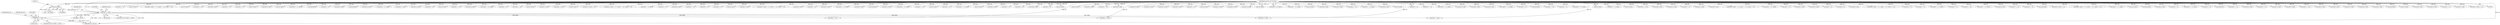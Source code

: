 digraph "0_radare2_f41e941341e44aa86edd4483c4487ec09a074257@array" {
"1001810" [label="(Call,buf[0] == 0x25)"];
"1000167" [label="(Call,buf[0] == 0x00)"];
"1000142" [label="(Call,(int) buf[0])"];
"1000129" [label="(MethodParameterIn,const ut8 *buf)"];
"1001909" [label="(Call,buf[3] << 8)"];
"1000666" [label="(Call,buf[0] == 0x19)"];
"1000498" [label="(Call,(int) buf[1])"];
"1000195" [label="(Call,buf[4] | (buf[5] << 8) | (buf[6] << 16) | (buf[7] << 24))"];
"1000778" [label="(Call,(int) buf[1])"];
"1000600" [label="(Call,buf[4] << 16)"];
"1001306" [label="(Call,buf[4] & 0x0f)"];
"1001258" [label="(Call,buf[3] << 8)"];
"1000438" [label="(Call,buf[3] << 8)"];
"1000430" [label="(Call,(int) buf[1])"];
"1001103" [label="(Call,buf[4] & 0x0f)"];
"1001198" [label="(Call,(int) buf[1])"];
"1000866" [label="(Call,(buf[3] << 8) | buf[2])"];
"1000716" [label="(Call,(llint)buf[3])"];
"1001217" [label="(Call,buf[5] << 8)"];
"1001158" [label="(Call,buf[5] & 0x0f)"];
"1000724" [label="(Call,(llint)buf[4])"];
"1001109" [label="(Call,buf[4] & 0xf0)"];
"1000175" [label="(Identifier,buf)"];
"1001789" [label="(Call,(buf[3] << 8) | buf[2])"];
"1001651" [label="(Call,buf[0] == 0x23)"];
"1001062" [label="(Call,buf[1] & 0x0f)"];
"1000558" [label="(Call,buf[3] << 8)"];
"1000785" [label="(Call,(int) buf[2])"];
"1000966" [label="(Call,buf[4] << 16)"];
"1001342" [label="(Call,buf[5] & 0x0f)"];
"1001389" [label="(Call,(buf[3] << 8) | buf[2])"];
"1001636" [label="(Call,buf[3] << 8)"];
"1000311" [label="(Call,buf[6] << 16)"];
"1001782" [label="(Call,(int) buf[1])"];
"1001619" [label="(Call,buf[1] & 0x0f)"];
"1001440" [label="(Call,buf[0] == 0x22)"];
"1000700" [label="(Call,(int) buf[1])"];
"1000246" [label="(Call,buf[2] | (buf[3] << 8))"];
"1000955" [label="(Call,buf[2] | (buf[3] << 8) | (buf[4] << 16) | (buf[5] << 24))"];
"1001003" [label="(Call,buf[3] << 8 | buf[2])"];
"1001004" [label="(Call,buf[3] << 8)"];
"1002018" [label="(Call,buf[4] & 0xf0)"];
"1000316" [label="(Call,buf[7] << 24)"];
"1000463" [label="(Call,buf[3] << 8)"];
"1000594" [label="(Call,buf[3] << 8)"];
"1001573" [label="(Call,(int) buf[1])"];
"1001509" [label="(Call,buf[1] & 0x0f)"];
"1001030" [label="(Call,buf[2] | (buf[3] << 8) | (buf[4] << 16) | (buf[5] << 24))"];
"1001318" [label="(Call,buf[5] & 0x0f)"];
"1000909" [label="(Call,buf[3] << 8)"];
"1001814" [label="(Literal,0x25)"];
"1001969" [label="(Call,buf[5] & 0x0f)"];
"1001854" [label="(Identifier,flag_str)"];
"1001635" [label="(Call,(buf[3] << 8) | buf[2])"];
"1001348" [label="(Call,buf[5] & 0xf0)"];
"1000732" [label="(Call,(llint)buf[5])"];
"1000850" [label="(Call,buf[1] & 0x0f)"];
"1001800" [label="(Call,(buf[5] << 8) | buf[4])"];
"1001747" [label="(Call,buf[2] << 24)"];
"1001382" [label="(Call,(int) buf[1])"];
"1001809" [label="(ControlStructure,if (buf[0] == 0x25))"];
"1001070" [label="(Call,buf[3] << 8)"];
"1001205" [label="(Call,(buf[3] << 8) | buf[2])"];
"1000168" [label="(Call,buf[0])"];
"1000814" [label="(Call,(int) buf[1])"];
"1002024" [label="(Call,buf[5] & 0x0f)"];
"1001790" [label="(Call,buf[3] << 8)"];
"1000474" [label="(Call,buf[5] << 8)"];
"1001926" [label="(Call,buf[4] & 0x0f)"];
"1000936" [label="(Call,buf[3] << 8)"];
"1001722" [label="(Call,(int) buf[1])"];
"1002054" [label="(Call,buf[0] == 0x24)"];
"1000548" [label="(Call,(int) buf[1])"];
"1000985" [label="(Call,buf[1] & 0x0f)"];
"1000655" [label="(Call,buf[2] << 16)"];
"1001275" [label="(Call,buf[4] & 0x0f)"];
"1001646" [label="(Call,buf[0] == 0x20)"];
"1000526" [label="(Call,buf[1] & 0xf0)"];
"1001164" [label="(Call,buf[5] & 0xf0)"];
"1000408" [label="(Call,buf[1] & 0xf0)"];
"1000858" [label="(Call,buf[1] & 0xf0)"];
"1000250" [label="(Call,buf[3] << 8)"];
"1001021" [label="(Call,(int) buf[1])"];
"1001249" [label="(Call,buf[1] & 0xf0)"];
"1001152" [label="(Call,buf[4] & 0xf0)"];
"1001091" [label="(Call,buf[4] & 0x0f)"];
"1000828" [label="(Call,(int) buf[3])"];
"1001525" [label="(Call,(buf[3]<<8) | buf[2])"];
"1001257" [label="(Call,(buf[3] << 8) | buf[2])"];
"1000926" [label="(Call,(int) buf[1])"];
"1001944" [label="(Call,buf[4] & 0xf0)"];
"1002036" [label="(Call,buf[1] & 0x0f)"];
"1000206" [label="(Call,buf[6] << 16)"];
"1000908" [label="(Call,buf[3] << 8 | buf[2])"];
"1001312" [label="(Call,buf[4] & 0xf0)"];
"1000792" [label="(Call,(int) buf[3])"];
"1000611" [label="(Call,buf[0] == 0x17)"];
"1000187" [label="(Call,buf[3] << 8)"];
"1000971" [label="(Call,buf[5] << 24)"];
"1000557" [label="(Call,(buf[3] << 8) | buf[2])"];
"1001999" [label="(Call,buf[5] & 0xf0)"];
"1001293" [label="(Call,buf[4] & 0xf0)"];
"1001981" [label="(Call,buf[4] & 0x0f)"];
"1000473" [label="(Call,(buf[5] << 8) | buf[4])"];
"1000305" [label="(Call,buf[5] << 8)"];
"1000740" [label="(Call,(llint)buf[6])"];
"1001041" [label="(Call,buf[4] << 16)"];
"1000292" [label="(Call,buf[3] << 8)"];
"1001069" [label="(Call,(buf[3] << 8) | buf[2])"];
"1001399" [label="(Call,buf[0] == 0x1a)"];
"1000582" [label="(Call,(int) buf[1])"];
"1000140" [label="(Call,i = (int) buf[0])"];
"1000935" [label="(Call,buf[3] << 8 | buf[2])"];
"1000171" [label="(Literal,0x00)"];
"1000645" [label="(Call,(int) buf[1])"];
"1000129" [label="(MethodParameterIn,const ut8 *buf)"];
"1001435" [label="(Call,buf[0] == 0x1f)"];
"1001957" [label="(Call,buf[4] & 0x0f)"];
"1001993" [label="(Call,buf[5] & 0x0f)"];
"1000200" [label="(Call,buf[5] << 8)"];
"1000993" [label="(Call,buf[1] & 0xf0)"];
"1001134" [label="(Call,buf[5] & 0x0f)"];
"1001731" [label="(Call,buf[5] | (buf[4] << 8) | (buf[3] << 16) | (buf[2] << 24))"];
"1000353" [label="(Identifier,strasm)"];
"1001216" [label="(Call,(buf[5] << 8) | buf[4])"];
"1000144" [label="(Call,buf[0])"];
"1001581" [label="(Call,buf[3] << 8)"];
"1001517" [label="(Call,buf[1] & 0xf0)"];
"1001287" [label="(Call,buf[4] & 0x0f)"];
"1001810" [label="(Call,buf[0] == 0x25)"];
"1000166" [label="(ControlStructure,if (buf[0] == 0x00))"];
"1001801" [label="(Call,buf[5] << 8)"];
"1001526" [label="(Call,buf[3]<<8)"];
"1001987" [label="(Call,buf[4] & 0xf0)"];
"1000300" [label="(Call,buf[4] | (buf[5] << 8) | (buf[6] << 16) | (buf[7] << 24))"];
"1001736" [label="(Call,buf[4] << 8)"];
"1000960" [label="(Call,buf[3] << 8)"];
"1001580" [label="(Call,(buf[3] << 8) | buf[2])"];
"1000867" [label="(Call,buf[3] << 8)"];
"1001046" [label="(Call,buf[5] << 24)"];
"1002202" [label="(MethodReturn,static int)"];
"1001908" [label="(Call,(buf[3] << 8) | buf[2])"];
"1001963" [label="(Call,buf[4] & 0xf0)"];
"1000211" [label="(Call,buf[7] << 24)"];
"1001742" [label="(Call,buf[3] << 16)"];
"1000756" [label="(Call,(llint)buf[8])"];
"1000183" [label="(Call,buf[2] | (buf[3] << 8))"];
"1001817" [label="(Identifier,flag_str)"];
"1000589" [label="(Call,buf[2] | (buf[3] << 8) | (buf[4] << 16) | (buf[5] << 24))"];
"1000462" [label="(Call,(buf[3] << 8) | buf[2])"];
"1000892" [label="(Call,(char) buf[1])"];
"1000763" [label="(Call,(llint)buf[9])"];
"1001128" [label="(Call,buf[4] & 0xf0)"];
"1001206" [label="(Call,buf[3] << 8)"];
"1000437" [label="(Call,(buf[3] << 8) | buf[2])"];
"1001035" [label="(Call,buf[3] << 8)"];
"1000748" [label="(Call,(llint)buf[7])"];
"1000605" [label="(Call,buf[5] << 24)"];
"1001122" [label="(Call,buf[4] & 0x0f)"];
"1001811" [label="(Call,buf[0])"];
"1000660" [label="(Call,buf[3] << 24)"];
"1000518" [label="(Call,buf[1] & 0x0f)"];
"1001627" [label="(Call,buf[1] & 0xf0)"];
"1000142" [label="(Call,(int) buf[0])"];
"1001429" [label="(Call,buf[0] == 0x1c)"];
"1002030" [label="(Call,buf[5] & 0xf0)"];
"1001330" [label="(Call,buf[4] & 0x0f)"];
"1001900" [label="(Call,buf[1] & 0xf0)"];
"1002012" [label="(Call,buf[4] & 0x0f)"];
"1001336" [label="(Call,buf[4] & 0xf0)"];
"1000709" [label="(Call,(llint)buf[2])"];
"1000821" [label="(Call,(int) buf[2])"];
"1001146" [label="(Call,buf[4] & 0x0f)"];
"1001938" [label="(Call,buf[4] & 0x0f)"];
"1001390" [label="(Call,buf[3] << 8)"];
"1000167" [label="(Call,buf[0] == 0x00)"];
"1000400" [label="(Call,buf[1] & 0x0f)"];
"1000288" [label="(Call,buf[2] | (buf[3] << 8))"];
"1001810" -> "1001809"  [label="AST: "];
"1001810" -> "1001814"  [label="CFG: "];
"1001811" -> "1001810"  [label="AST: "];
"1001814" -> "1001810"  [label="AST: "];
"1001817" -> "1001810"  [label="CFG: "];
"1001854" -> "1001810"  [label="CFG: "];
"1001810" -> "1002202"  [label="DDG: buf[0]"];
"1001810" -> "1002202"  [label="DDG: buf[0] == 0x25"];
"1000167" -> "1001810"  [label="DDG: buf[0]"];
"1000129" -> "1001810"  [label="DDG: buf"];
"1000167" -> "1000166"  [label="AST: "];
"1000167" -> "1000171"  [label="CFG: "];
"1000168" -> "1000167"  [label="AST: "];
"1000171" -> "1000167"  [label="AST: "];
"1000175" -> "1000167"  [label="CFG: "];
"1000353" -> "1000167"  [label="CFG: "];
"1000167" -> "1002202"  [label="DDG: buf[0]"];
"1000167" -> "1002202"  [label="DDG: buf[0] == 0x00"];
"1000142" -> "1000167"  [label="DDG: buf[0]"];
"1000129" -> "1000167"  [label="DDG: buf"];
"1000167" -> "1000611"  [label="DDG: buf[0]"];
"1000167" -> "1000666"  [label="DDG: buf[0]"];
"1000167" -> "1001399"  [label="DDG: buf[0]"];
"1000167" -> "1001646"  [label="DDG: buf[0]"];
"1000167" -> "1002054"  [label="DDG: buf[0]"];
"1000142" -> "1000140"  [label="AST: "];
"1000142" -> "1000144"  [label="CFG: "];
"1000143" -> "1000142"  [label="AST: "];
"1000144" -> "1000142"  [label="AST: "];
"1000140" -> "1000142"  [label="CFG: "];
"1000142" -> "1000140"  [label="DDG: buf[0]"];
"1000129" -> "1000142"  [label="DDG: buf"];
"1000129" -> "1000126"  [label="AST: "];
"1000129" -> "1002202"  [label="DDG: buf"];
"1000129" -> "1000183"  [label="DDG: buf"];
"1000129" -> "1000187"  [label="DDG: buf"];
"1000129" -> "1000195"  [label="DDG: buf"];
"1000129" -> "1000200"  [label="DDG: buf"];
"1000129" -> "1000206"  [label="DDG: buf"];
"1000129" -> "1000211"  [label="DDG: buf"];
"1000129" -> "1000246"  [label="DDG: buf"];
"1000129" -> "1000250"  [label="DDG: buf"];
"1000129" -> "1000288"  [label="DDG: buf"];
"1000129" -> "1000292"  [label="DDG: buf"];
"1000129" -> "1000300"  [label="DDG: buf"];
"1000129" -> "1000305"  [label="DDG: buf"];
"1000129" -> "1000311"  [label="DDG: buf"];
"1000129" -> "1000316"  [label="DDG: buf"];
"1000129" -> "1000400"  [label="DDG: buf"];
"1000129" -> "1000408"  [label="DDG: buf"];
"1000129" -> "1000430"  [label="DDG: buf"];
"1000129" -> "1000438"  [label="DDG: buf"];
"1000129" -> "1000437"  [label="DDG: buf"];
"1000129" -> "1000463"  [label="DDG: buf"];
"1000129" -> "1000462"  [label="DDG: buf"];
"1000129" -> "1000474"  [label="DDG: buf"];
"1000129" -> "1000473"  [label="DDG: buf"];
"1000129" -> "1000498"  [label="DDG: buf"];
"1000129" -> "1000518"  [label="DDG: buf"];
"1000129" -> "1000526"  [label="DDG: buf"];
"1000129" -> "1000548"  [label="DDG: buf"];
"1000129" -> "1000558"  [label="DDG: buf"];
"1000129" -> "1000557"  [label="DDG: buf"];
"1000129" -> "1000582"  [label="DDG: buf"];
"1000129" -> "1000589"  [label="DDG: buf"];
"1000129" -> "1000594"  [label="DDG: buf"];
"1000129" -> "1000600"  [label="DDG: buf"];
"1000129" -> "1000605"  [label="DDG: buf"];
"1000129" -> "1000611"  [label="DDG: buf"];
"1000129" -> "1000645"  [label="DDG: buf"];
"1000129" -> "1000655"  [label="DDG: buf"];
"1000129" -> "1000660"  [label="DDG: buf"];
"1000129" -> "1000666"  [label="DDG: buf"];
"1000129" -> "1000700"  [label="DDG: buf"];
"1000129" -> "1000709"  [label="DDG: buf"];
"1000129" -> "1000716"  [label="DDG: buf"];
"1000129" -> "1000724"  [label="DDG: buf"];
"1000129" -> "1000732"  [label="DDG: buf"];
"1000129" -> "1000740"  [label="DDG: buf"];
"1000129" -> "1000748"  [label="DDG: buf"];
"1000129" -> "1000756"  [label="DDG: buf"];
"1000129" -> "1000763"  [label="DDG: buf"];
"1000129" -> "1000778"  [label="DDG: buf"];
"1000129" -> "1000785"  [label="DDG: buf"];
"1000129" -> "1000792"  [label="DDG: buf"];
"1000129" -> "1000814"  [label="DDG: buf"];
"1000129" -> "1000821"  [label="DDG: buf"];
"1000129" -> "1000828"  [label="DDG: buf"];
"1000129" -> "1000850"  [label="DDG: buf"];
"1000129" -> "1000858"  [label="DDG: buf"];
"1000129" -> "1000867"  [label="DDG: buf"];
"1000129" -> "1000866"  [label="DDG: buf"];
"1000129" -> "1000892"  [label="DDG: buf"];
"1000129" -> "1000909"  [label="DDG: buf"];
"1000129" -> "1000908"  [label="DDG: buf"];
"1000129" -> "1000926"  [label="DDG: buf"];
"1000129" -> "1000936"  [label="DDG: buf"];
"1000129" -> "1000935"  [label="DDG: buf"];
"1000129" -> "1000955"  [label="DDG: buf"];
"1000129" -> "1000960"  [label="DDG: buf"];
"1000129" -> "1000966"  [label="DDG: buf"];
"1000129" -> "1000971"  [label="DDG: buf"];
"1000129" -> "1000985"  [label="DDG: buf"];
"1000129" -> "1000993"  [label="DDG: buf"];
"1000129" -> "1001004"  [label="DDG: buf"];
"1000129" -> "1001003"  [label="DDG: buf"];
"1000129" -> "1001021"  [label="DDG: buf"];
"1000129" -> "1001030"  [label="DDG: buf"];
"1000129" -> "1001035"  [label="DDG: buf"];
"1000129" -> "1001041"  [label="DDG: buf"];
"1000129" -> "1001046"  [label="DDG: buf"];
"1000129" -> "1001062"  [label="DDG: buf"];
"1000129" -> "1001070"  [label="DDG: buf"];
"1000129" -> "1001069"  [label="DDG: buf"];
"1000129" -> "1001091"  [label="DDG: buf"];
"1000129" -> "1001103"  [label="DDG: buf"];
"1000129" -> "1001109"  [label="DDG: buf"];
"1000129" -> "1001122"  [label="DDG: buf"];
"1000129" -> "1001128"  [label="DDG: buf"];
"1000129" -> "1001134"  [label="DDG: buf"];
"1000129" -> "1001146"  [label="DDG: buf"];
"1000129" -> "1001152"  [label="DDG: buf"];
"1000129" -> "1001158"  [label="DDG: buf"];
"1000129" -> "1001164"  [label="DDG: buf"];
"1000129" -> "1001198"  [label="DDG: buf"];
"1000129" -> "1001206"  [label="DDG: buf"];
"1000129" -> "1001205"  [label="DDG: buf"];
"1000129" -> "1001217"  [label="DDG: buf"];
"1000129" -> "1001216"  [label="DDG: buf"];
"1000129" -> "1001249"  [label="DDG: buf"];
"1000129" -> "1001258"  [label="DDG: buf"];
"1000129" -> "1001257"  [label="DDG: buf"];
"1000129" -> "1001275"  [label="DDG: buf"];
"1000129" -> "1001287"  [label="DDG: buf"];
"1000129" -> "1001293"  [label="DDG: buf"];
"1000129" -> "1001306"  [label="DDG: buf"];
"1000129" -> "1001312"  [label="DDG: buf"];
"1000129" -> "1001318"  [label="DDG: buf"];
"1000129" -> "1001330"  [label="DDG: buf"];
"1000129" -> "1001336"  [label="DDG: buf"];
"1000129" -> "1001342"  [label="DDG: buf"];
"1000129" -> "1001348"  [label="DDG: buf"];
"1000129" -> "1001382"  [label="DDG: buf"];
"1000129" -> "1001390"  [label="DDG: buf"];
"1000129" -> "1001389"  [label="DDG: buf"];
"1000129" -> "1001399"  [label="DDG: buf"];
"1000129" -> "1001429"  [label="DDG: buf"];
"1000129" -> "1001435"  [label="DDG: buf"];
"1000129" -> "1001440"  [label="DDG: buf"];
"1000129" -> "1001509"  [label="DDG: buf"];
"1000129" -> "1001517"  [label="DDG: buf"];
"1000129" -> "1001526"  [label="DDG: buf"];
"1000129" -> "1001525"  [label="DDG: buf"];
"1000129" -> "1001573"  [label="DDG: buf"];
"1000129" -> "1001581"  [label="DDG: buf"];
"1000129" -> "1001580"  [label="DDG: buf"];
"1000129" -> "1001619"  [label="DDG: buf"];
"1000129" -> "1001627"  [label="DDG: buf"];
"1000129" -> "1001636"  [label="DDG: buf"];
"1000129" -> "1001635"  [label="DDG: buf"];
"1000129" -> "1001646"  [label="DDG: buf"];
"1000129" -> "1001651"  [label="DDG: buf"];
"1000129" -> "1001722"  [label="DDG: buf"];
"1000129" -> "1001731"  [label="DDG: buf"];
"1000129" -> "1001736"  [label="DDG: buf"];
"1000129" -> "1001742"  [label="DDG: buf"];
"1000129" -> "1001747"  [label="DDG: buf"];
"1000129" -> "1001782"  [label="DDG: buf"];
"1000129" -> "1001790"  [label="DDG: buf"];
"1000129" -> "1001789"  [label="DDG: buf"];
"1000129" -> "1001801"  [label="DDG: buf"];
"1000129" -> "1001800"  [label="DDG: buf"];
"1000129" -> "1001900"  [label="DDG: buf"];
"1000129" -> "1001909"  [label="DDG: buf"];
"1000129" -> "1001908"  [label="DDG: buf"];
"1000129" -> "1001926"  [label="DDG: buf"];
"1000129" -> "1001938"  [label="DDG: buf"];
"1000129" -> "1001944"  [label="DDG: buf"];
"1000129" -> "1001957"  [label="DDG: buf"];
"1000129" -> "1001963"  [label="DDG: buf"];
"1000129" -> "1001969"  [label="DDG: buf"];
"1000129" -> "1001981"  [label="DDG: buf"];
"1000129" -> "1001987"  [label="DDG: buf"];
"1000129" -> "1001993"  [label="DDG: buf"];
"1000129" -> "1001999"  [label="DDG: buf"];
"1000129" -> "1002012"  [label="DDG: buf"];
"1000129" -> "1002018"  [label="DDG: buf"];
"1000129" -> "1002024"  [label="DDG: buf"];
"1000129" -> "1002030"  [label="DDG: buf"];
"1000129" -> "1002036"  [label="DDG: buf"];
"1000129" -> "1002054"  [label="DDG: buf"];
}
